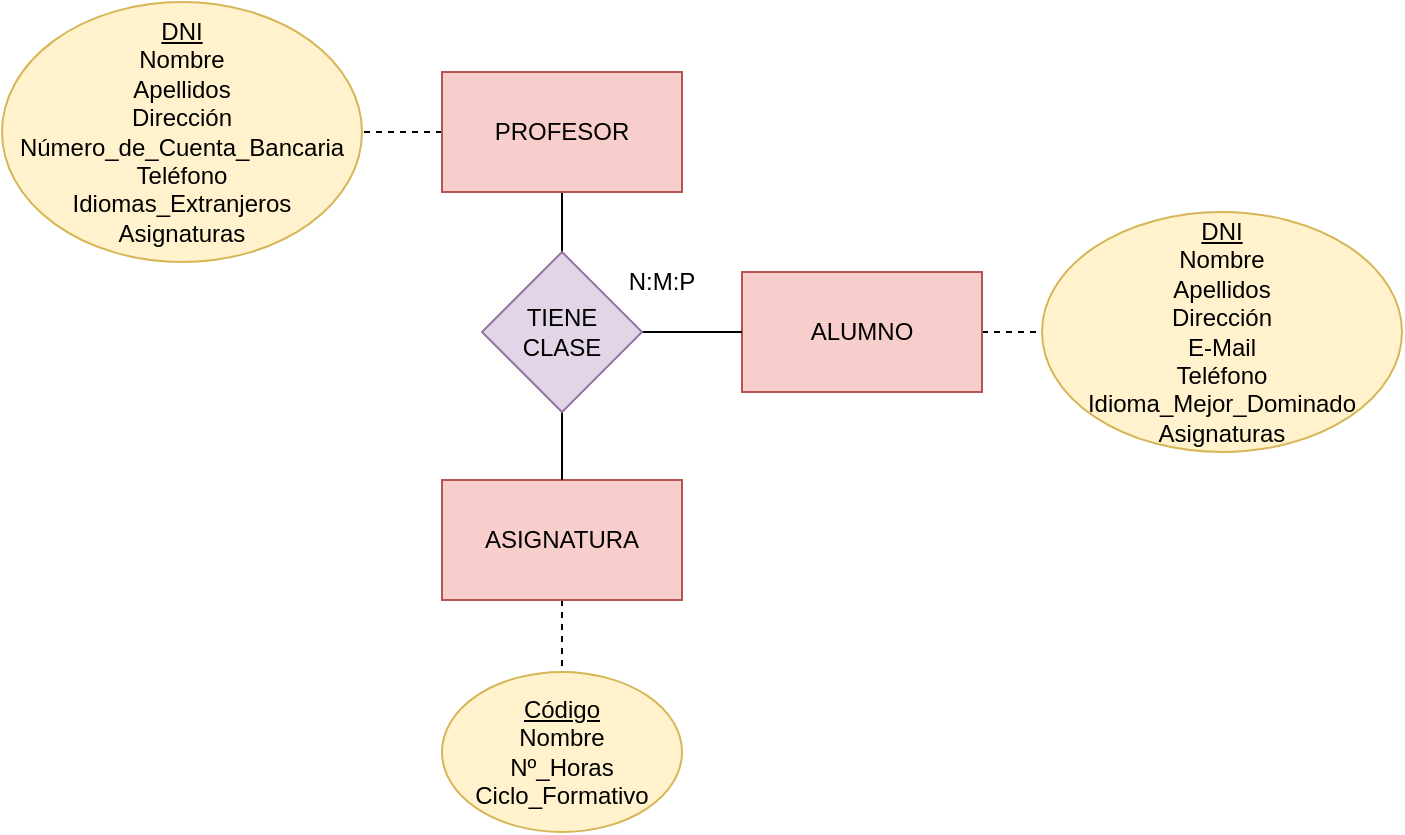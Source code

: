 <mxfile version="20.3.7" type="github">
  <diagram id="huvPsCDTXFEd6z2i3q_Z" name="Página-1">
    <mxGraphModel dx="2480" dy="1314" grid="1" gridSize="10" guides="1" tooltips="1" connect="1" arrows="1" fold="1" page="1" pageScale="1" pageWidth="1169" pageHeight="827" math="0" shadow="0">
      <root>
        <mxCell id="0" />
        <mxCell id="1" parent="0" />
        <mxCell id="oRTuE4W-98sDtLExRSqr-5" style="edgeStyle=orthogonalEdgeStyle;rounded=0;orthogonalLoop=1;jettySize=auto;html=1;exitX=0.5;exitY=1;exitDx=0;exitDy=0;entryX=0.5;entryY=0;entryDx=0;entryDy=0;endArrow=none;endFill=0;" edge="1" parent="1" source="oRTuE4W-98sDtLExRSqr-1" target="oRTuE4W-98sDtLExRSqr-4">
          <mxGeometry relative="1" as="geometry" />
        </mxCell>
        <mxCell id="oRTuE4W-98sDtLExRSqr-10" style="edgeStyle=orthogonalEdgeStyle;rounded=0;orthogonalLoop=1;jettySize=auto;html=1;exitX=0;exitY=0.5;exitDx=0;exitDy=0;entryX=1;entryY=0.5;entryDx=0;entryDy=0;endArrow=none;endFill=0;dashed=1;" edge="1" parent="1" source="oRTuE4W-98sDtLExRSqr-1" target="oRTuE4W-98sDtLExRSqr-9">
          <mxGeometry relative="1" as="geometry" />
        </mxCell>
        <mxCell id="oRTuE4W-98sDtLExRSqr-1" value="PROFESOR" style="rounded=0;whiteSpace=wrap;html=1;fillColor=#f8cecc;strokeColor=#b85450;" vertex="1" parent="1">
          <mxGeometry x="455" y="241" width="120" height="60" as="geometry" />
        </mxCell>
        <mxCell id="oRTuE4W-98sDtLExRSqr-12" style="edgeStyle=orthogonalEdgeStyle;rounded=0;orthogonalLoop=1;jettySize=auto;html=1;exitX=1;exitY=0.5;exitDx=0;exitDy=0;entryX=0;entryY=0.5;entryDx=0;entryDy=0;dashed=1;endArrow=none;endFill=0;" edge="1" parent="1" source="oRTuE4W-98sDtLExRSqr-2" target="oRTuE4W-98sDtLExRSqr-11">
          <mxGeometry relative="1" as="geometry" />
        </mxCell>
        <mxCell id="oRTuE4W-98sDtLExRSqr-2" value="ALUMNO" style="rounded=0;whiteSpace=wrap;html=1;fillColor=#f8cecc;strokeColor=#b85450;" vertex="1" parent="1">
          <mxGeometry x="605" y="341" width="120" height="60" as="geometry" />
        </mxCell>
        <mxCell id="oRTuE4W-98sDtLExRSqr-14" style="edgeStyle=orthogonalEdgeStyle;rounded=0;orthogonalLoop=1;jettySize=auto;html=1;exitX=0.5;exitY=1;exitDx=0;exitDy=0;entryX=0.5;entryY=0;entryDx=0;entryDy=0;dashed=1;endArrow=none;endFill=0;" edge="1" parent="1" source="oRTuE4W-98sDtLExRSqr-3" target="oRTuE4W-98sDtLExRSqr-13">
          <mxGeometry relative="1" as="geometry" />
        </mxCell>
        <mxCell id="oRTuE4W-98sDtLExRSqr-3" value="ASIGNATURA" style="rounded=0;whiteSpace=wrap;html=1;fillColor=#f8cecc;strokeColor=#b85450;" vertex="1" parent="1">
          <mxGeometry x="455" y="445" width="120" height="60" as="geometry" />
        </mxCell>
        <mxCell id="oRTuE4W-98sDtLExRSqr-6" style="edgeStyle=orthogonalEdgeStyle;rounded=0;orthogonalLoop=1;jettySize=auto;html=1;exitX=1;exitY=0.5;exitDx=0;exitDy=0;entryX=0;entryY=0.5;entryDx=0;entryDy=0;endArrow=none;endFill=0;" edge="1" parent="1" source="oRTuE4W-98sDtLExRSqr-4" target="oRTuE4W-98sDtLExRSqr-2">
          <mxGeometry relative="1" as="geometry" />
        </mxCell>
        <mxCell id="oRTuE4W-98sDtLExRSqr-7" style="edgeStyle=orthogonalEdgeStyle;rounded=0;orthogonalLoop=1;jettySize=auto;html=1;exitX=0.5;exitY=1;exitDx=0;exitDy=0;entryX=0.5;entryY=0;entryDx=0;entryDy=0;endArrow=none;endFill=0;" edge="1" parent="1" source="oRTuE4W-98sDtLExRSqr-4" target="oRTuE4W-98sDtLExRSqr-3">
          <mxGeometry relative="1" as="geometry" />
        </mxCell>
        <mxCell id="oRTuE4W-98sDtLExRSqr-4" value="TIENE CLASE" style="rhombus;whiteSpace=wrap;html=1;fillColor=#e1d5e7;strokeColor=#9673a6;" vertex="1" parent="1">
          <mxGeometry x="475" y="331" width="80" height="80" as="geometry" />
        </mxCell>
        <mxCell id="oRTuE4W-98sDtLExRSqr-8" value="N:M:P" style="text;html=1;strokeColor=none;fillColor=none;align=center;verticalAlign=middle;whiteSpace=wrap;rounded=0;" vertex="1" parent="1">
          <mxGeometry x="535" y="331" width="60" height="30" as="geometry" />
        </mxCell>
        <mxCell id="oRTuE4W-98sDtLExRSqr-9" value="&lt;u&gt;DNI&lt;/u&gt;&lt;br&gt;Nombre&lt;br&gt;Apellidos&lt;br&gt;Dirección&lt;br&gt;Número_de_Cuenta_Bancaria&lt;br&gt;Teléfono&lt;br&gt;Idiomas_Extranjeros&lt;br&gt;Asignaturas" style="ellipse;whiteSpace=wrap;html=1;fillColor=#fff2cc;strokeColor=#d6b656;" vertex="1" parent="1">
          <mxGeometry x="235" y="206" width="180" height="130" as="geometry" />
        </mxCell>
        <mxCell id="oRTuE4W-98sDtLExRSqr-11" value="&lt;u&gt;DNI&lt;/u&gt;&lt;br&gt;Nombre&lt;br&gt;Apellidos&lt;br&gt;Dirección&lt;br&gt;E-Mail&lt;br&gt;Teléfono&lt;br&gt;Idioma_Mejor_Dominado&lt;br&gt;Asignaturas" style="ellipse;whiteSpace=wrap;html=1;fillColor=#fff2cc;strokeColor=#d6b656;" vertex="1" parent="1">
          <mxGeometry x="755" y="311" width="180" height="120" as="geometry" />
        </mxCell>
        <mxCell id="oRTuE4W-98sDtLExRSqr-13" value="&lt;u&gt;Código&lt;/u&gt;&lt;br&gt;Nombre&lt;br&gt;Nº_Horas&lt;br&gt;Ciclo_Formativo" style="ellipse;whiteSpace=wrap;html=1;fillColor=#fff2cc;strokeColor=#d6b656;" vertex="1" parent="1">
          <mxGeometry x="455" y="541" width="120" height="80" as="geometry" />
        </mxCell>
      </root>
    </mxGraphModel>
  </diagram>
</mxfile>
